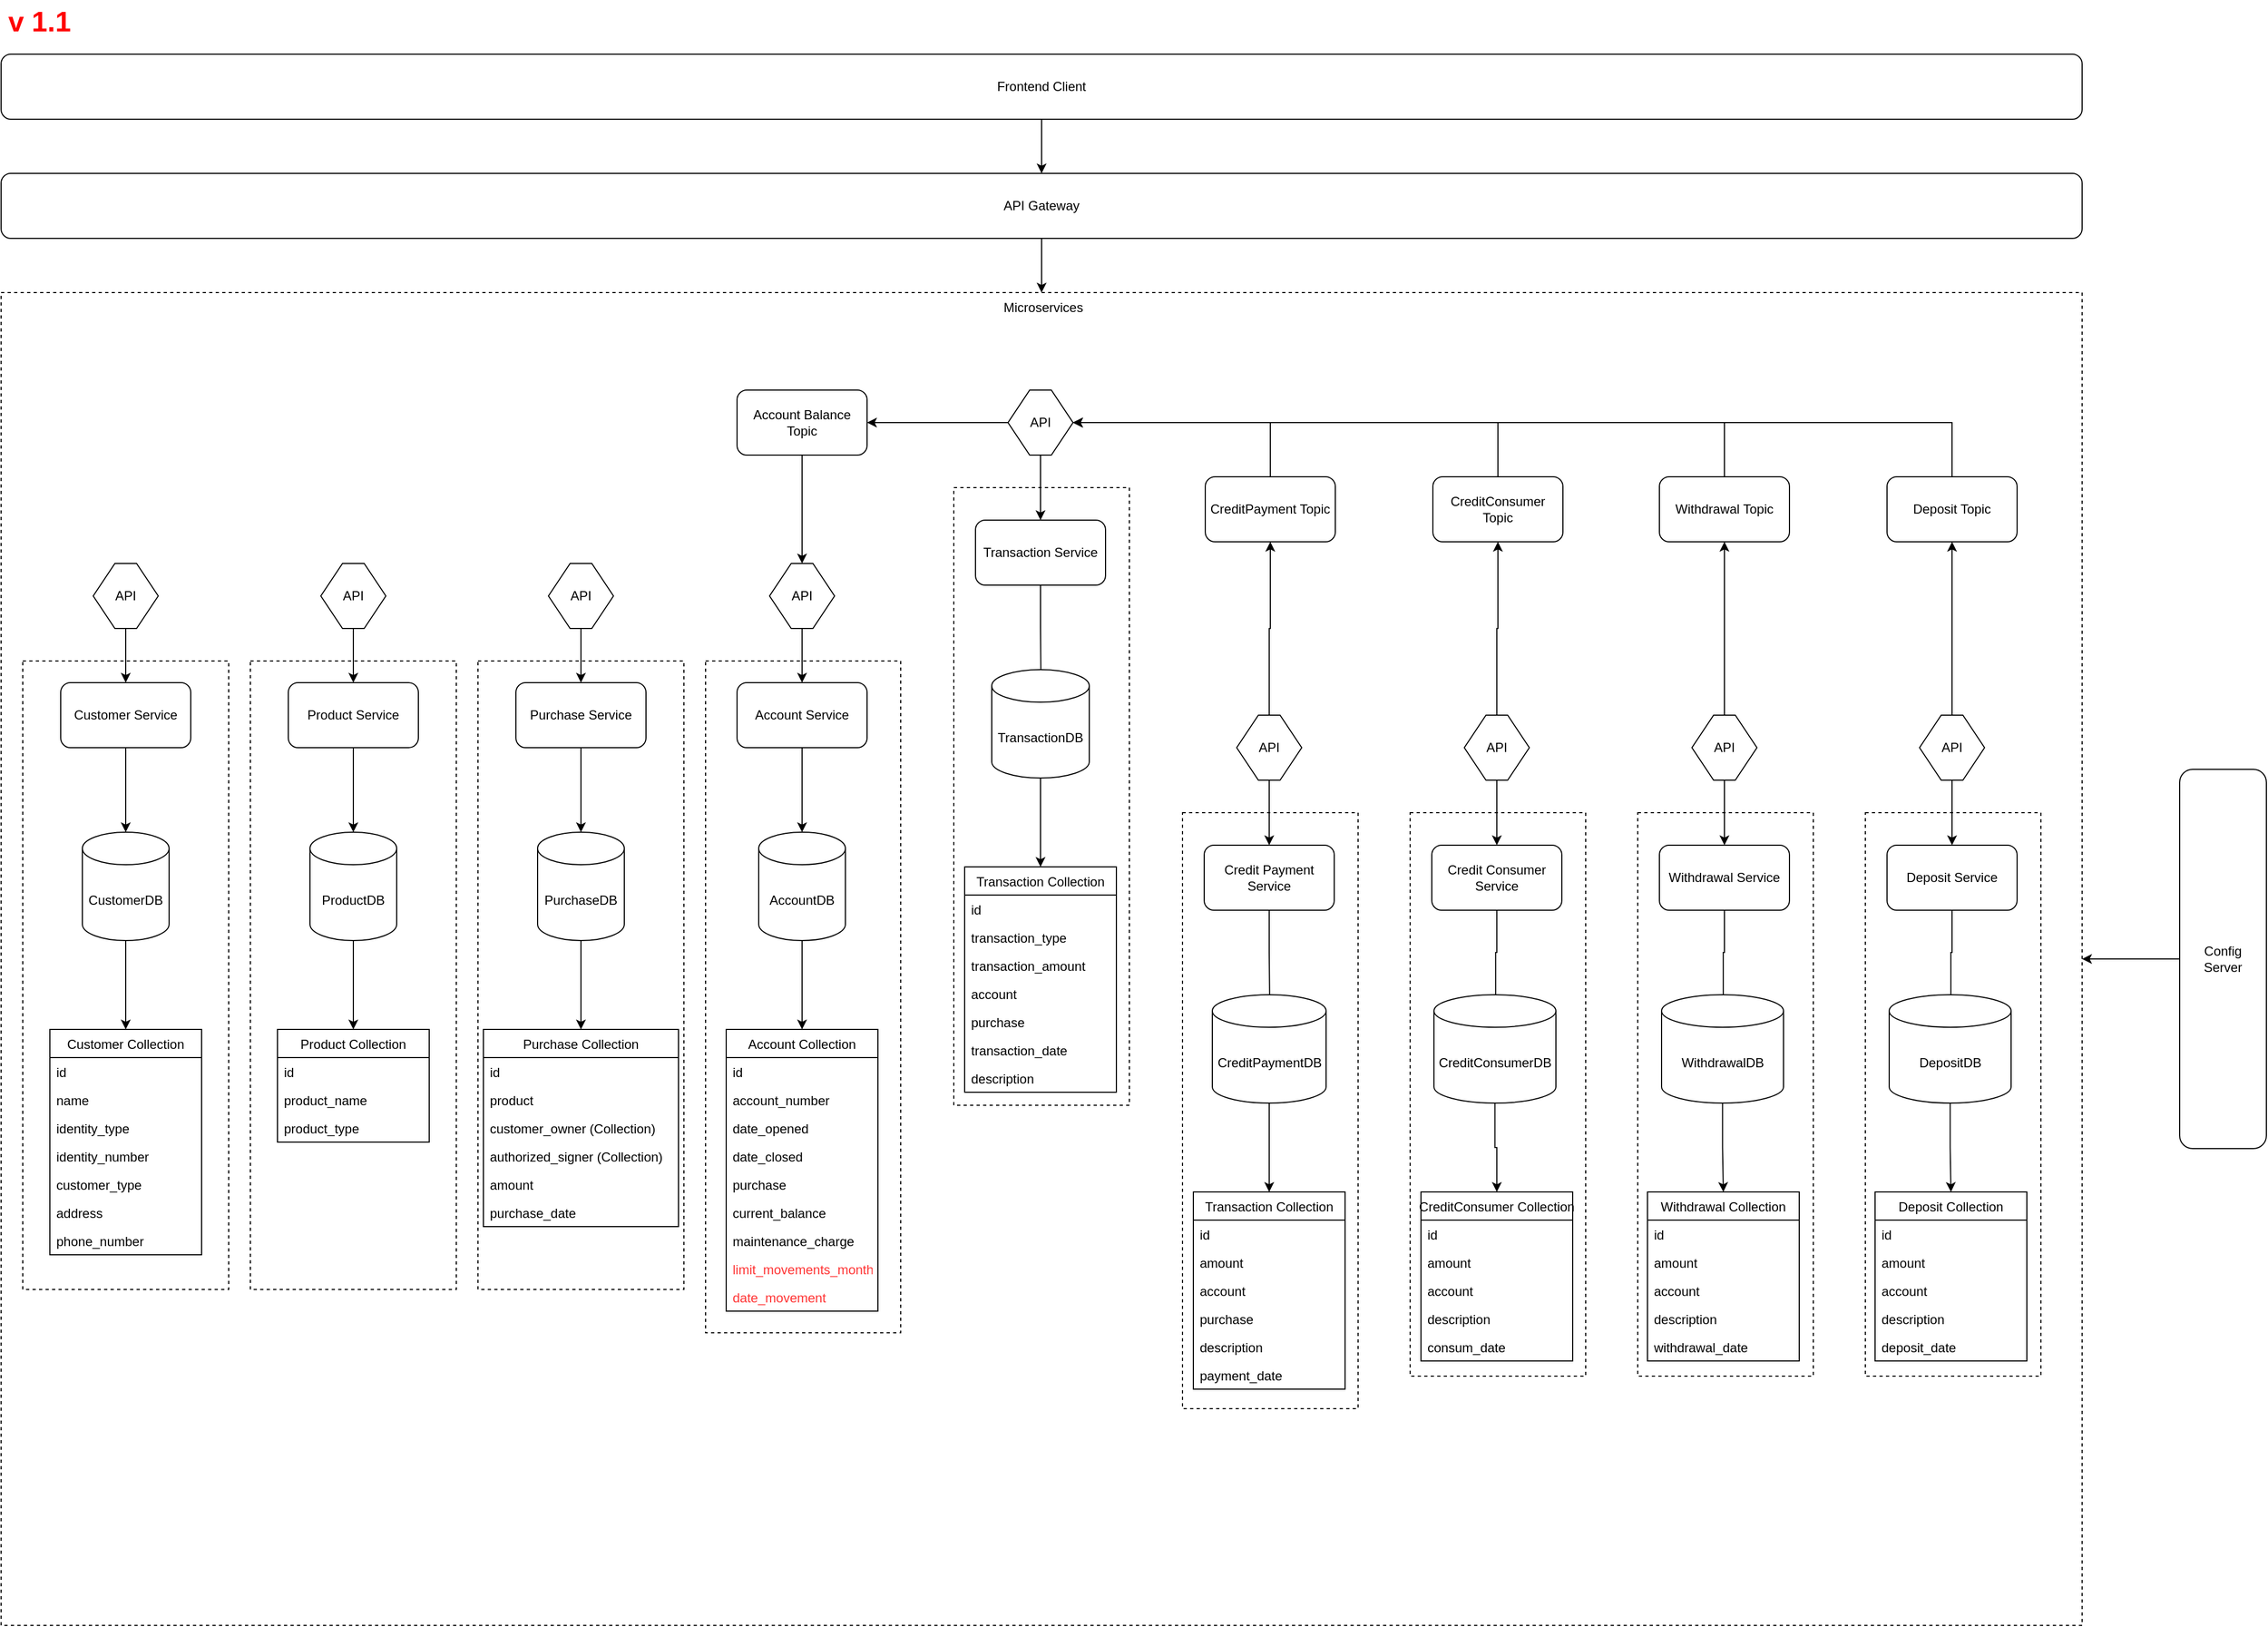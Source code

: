 <mxfile version="14.8.0" type="github">
  <diagram id="pKJvG7TAje2lqzDTkWY_" name="Page-1">
    <mxGraphModel dx="1021" dy="-602" grid="1" gridSize="10" guides="1" tooltips="1" connect="1" arrows="1" fold="1" page="1" pageScale="1" pageWidth="827" pageHeight="1169" math="0" shadow="0">
      <root>
        <mxCell id="0" />
        <mxCell id="1" parent="0" />
        <mxCell id="o0hXiV4ZOwD7FUY9plHn-1" value="&amp;nbsp;Microservices" style="rounded=0;whiteSpace=wrap;html=1;align=center;verticalAlign=top;dashed=1;" parent="1" vertex="1">
          <mxGeometry x="80" y="1580" width="1920" height="1230" as="geometry" />
        </mxCell>
        <mxCell id="o0hXiV4ZOwD7FUY9plHn-2" value="" style="rounded=0;whiteSpace=wrap;html=1;dashed=1;fontColor=#000000;align=center;verticalAlign=middle;" parent="1" vertex="1">
          <mxGeometry x="959" y="1760" width="162" height="570" as="geometry" />
        </mxCell>
        <mxCell id="o0hXiV4ZOwD7FUY9plHn-3" value="" style="rounded=0;whiteSpace=wrap;html=1;dashed=1;fontColor=#000000;align=center;verticalAlign=middle;" parent="1" vertex="1">
          <mxGeometry x="730" y="1920" width="180" height="620" as="geometry" />
        </mxCell>
        <mxCell id="o0hXiV4ZOwD7FUY9plHn-4" value="" style="rounded=0;whiteSpace=wrap;html=1;dashed=1;fontColor=#000000;align=center;verticalAlign=middle;" parent="1" vertex="1">
          <mxGeometry x="520" y="1920" width="190" height="580" as="geometry" />
        </mxCell>
        <mxCell id="o0hXiV4ZOwD7FUY9plHn-5" value="" style="rounded=0;whiteSpace=wrap;html=1;dashed=1;fontColor=#000000;align=center;verticalAlign=middle;" parent="1" vertex="1">
          <mxGeometry x="310" y="1920" width="190" height="580" as="geometry" />
        </mxCell>
        <mxCell id="o0hXiV4ZOwD7FUY9plHn-6" value="" style="rounded=0;whiteSpace=wrap;html=1;dashed=1;fontColor=#000000;align=center;verticalAlign=middle;" parent="1" vertex="1">
          <mxGeometry x="100" y="1920" width="190" height="580" as="geometry" />
        </mxCell>
        <mxCell id="o0hXiV4ZOwD7FUY9plHn-7" value="" style="edgeStyle=orthogonalEdgeStyle;rounded=0;orthogonalLoop=1;jettySize=auto;html=1;" parent="1" source="o0hXiV4ZOwD7FUY9plHn-8" target="o0hXiV4ZOwD7FUY9plHn-10" edge="1">
          <mxGeometry relative="1" as="geometry" />
        </mxCell>
        <mxCell id="o0hXiV4ZOwD7FUY9plHn-8" value="Frontend Client" style="rounded=1;whiteSpace=wrap;html=1;" parent="1" vertex="1">
          <mxGeometry x="80" y="1360" width="1920" height="60" as="geometry" />
        </mxCell>
        <mxCell id="o0hXiV4ZOwD7FUY9plHn-9" style="edgeStyle=orthogonalEdgeStyle;rounded=0;orthogonalLoop=1;jettySize=auto;html=1;entryX=0.5;entryY=0;entryDx=0;entryDy=0;" parent="1" source="o0hXiV4ZOwD7FUY9plHn-10" target="o0hXiV4ZOwD7FUY9plHn-1" edge="1">
          <mxGeometry relative="1" as="geometry" />
        </mxCell>
        <mxCell id="o0hXiV4ZOwD7FUY9plHn-10" value="API Gateway" style="rounded=1;whiteSpace=wrap;html=1;" parent="1" vertex="1">
          <mxGeometry x="80" y="1470" width="1920" height="60" as="geometry" />
        </mxCell>
        <mxCell id="o0hXiV4ZOwD7FUY9plHn-11" style="edgeStyle=orthogonalEdgeStyle;rounded=0;orthogonalLoop=1;jettySize=auto;html=1;" parent="1" source="o0hXiV4ZOwD7FUY9plHn-12" target="o0hXiV4ZOwD7FUY9plHn-69" edge="1">
          <mxGeometry relative="1" as="geometry">
            <mxPoint x="195" y="2050" as="targetPoint" />
          </mxGeometry>
        </mxCell>
        <mxCell id="o0hXiV4ZOwD7FUY9plHn-12" value="Customer Service" style="rounded=1;whiteSpace=wrap;html=1;align=center;verticalAlign=middle;" parent="1" vertex="1">
          <mxGeometry x="135" y="1940" width="120" height="60" as="geometry" />
        </mxCell>
        <mxCell id="o0hXiV4ZOwD7FUY9plHn-13" style="edgeStyle=orthogonalEdgeStyle;rounded=0;orthogonalLoop=1;jettySize=auto;html=1;entryX=0.506;entryY=0.256;entryDx=0;entryDy=0;entryPerimeter=0;fontColor=#FF3333;" parent="1" source="o0hXiV4ZOwD7FUY9plHn-14" target="o0hXiV4ZOwD7FUY9plHn-77" edge="1">
          <mxGeometry relative="1" as="geometry" />
        </mxCell>
        <mxCell id="o0hXiV4ZOwD7FUY9plHn-14" value="Transaction Service" style="rounded=1;whiteSpace=wrap;html=1;align=center;verticalAlign=middle;" parent="1" vertex="1">
          <mxGeometry x="979" y="1790" width="120" height="60" as="geometry" />
        </mxCell>
        <mxCell id="o0hXiV4ZOwD7FUY9plHn-15" style="edgeStyle=orthogonalEdgeStyle;rounded=0;orthogonalLoop=1;jettySize=auto;html=1;exitX=0.5;exitY=1;exitDx=0;exitDy=0;fontColor=#FF3333;" parent="1" source="o0hXiV4ZOwD7FUY9plHn-16" target="o0hXiV4ZOwD7FUY9plHn-71" edge="1">
          <mxGeometry relative="1" as="geometry" />
        </mxCell>
        <mxCell id="o0hXiV4ZOwD7FUY9plHn-16" value="Product Service" style="rounded=1;whiteSpace=wrap;html=1;align=center;verticalAlign=middle;" parent="1" vertex="1">
          <mxGeometry x="345" y="1940" width="120" height="60" as="geometry" />
        </mxCell>
        <mxCell id="o0hXiV4ZOwD7FUY9plHn-17" style="edgeStyle=orthogonalEdgeStyle;rounded=0;orthogonalLoop=1;jettySize=auto;html=1;fontColor=#FF3333;" parent="1" source="o0hXiV4ZOwD7FUY9plHn-18" target="o0hXiV4ZOwD7FUY9plHn-75" edge="1">
          <mxGeometry relative="1" as="geometry" />
        </mxCell>
        <mxCell id="o0hXiV4ZOwD7FUY9plHn-18" value="Account Service" style="rounded=1;whiteSpace=wrap;html=1;align=center;verticalAlign=middle;" parent="1" vertex="1">
          <mxGeometry x="759" y="1940" width="120" height="60" as="geometry" />
        </mxCell>
        <mxCell id="o0hXiV4ZOwD7FUY9plHn-19" value="Customer Collection" style="swimlane;fontStyle=0;childLayout=stackLayout;horizontal=1;startSize=26;horizontalStack=0;resizeParent=1;resizeParentMax=0;resizeLast=0;collapsible=1;marginBottom=0;align=center;verticalAlign=middle;" parent="1" vertex="1">
          <mxGeometry x="125" y="2260" width="140" height="208" as="geometry">
            <mxRectangle x="70" y="528" width="140" height="26" as="alternateBounds" />
          </mxGeometry>
        </mxCell>
        <mxCell id="o0hXiV4ZOwD7FUY9plHn-20" value="id" style="text;strokeColor=none;fillColor=none;align=left;verticalAlign=top;spacingLeft=4;spacingRight=4;overflow=hidden;rotatable=0;points=[[0,0.5],[1,0.5]];portConstraint=eastwest;" parent="o0hXiV4ZOwD7FUY9plHn-19" vertex="1">
          <mxGeometry y="26" width="140" height="26" as="geometry" />
        </mxCell>
        <mxCell id="o0hXiV4ZOwD7FUY9plHn-21" value="name&#xa;" style="text;strokeColor=none;fillColor=none;align=left;verticalAlign=top;spacingLeft=4;spacingRight=4;overflow=hidden;rotatable=0;points=[[0,0.5],[1,0.5]];portConstraint=eastwest;" parent="o0hXiV4ZOwD7FUY9plHn-19" vertex="1">
          <mxGeometry y="52" width="140" height="26" as="geometry" />
        </mxCell>
        <mxCell id="o0hXiV4ZOwD7FUY9plHn-22" value="identity_type" style="text;strokeColor=none;fillColor=none;align=left;verticalAlign=top;spacingLeft=4;spacingRight=4;overflow=hidden;rotatable=0;points=[[0,0.5],[1,0.5]];portConstraint=eastwest;" parent="o0hXiV4ZOwD7FUY9plHn-19" vertex="1">
          <mxGeometry y="78" width="140" height="26" as="geometry" />
        </mxCell>
        <mxCell id="o0hXiV4ZOwD7FUY9plHn-23" value="identity_number" style="text;strokeColor=none;fillColor=none;align=left;verticalAlign=top;spacingLeft=4;spacingRight=4;overflow=hidden;rotatable=0;points=[[0,0.5],[1,0.5]];portConstraint=eastwest;" parent="o0hXiV4ZOwD7FUY9plHn-19" vertex="1">
          <mxGeometry y="104" width="140" height="26" as="geometry" />
        </mxCell>
        <mxCell id="o0hXiV4ZOwD7FUY9plHn-24" value="customer_type&#xa;" style="text;strokeColor=none;fillColor=none;align=left;verticalAlign=top;spacingLeft=4;spacingRight=4;overflow=hidden;rotatable=0;points=[[0,0.5],[1,0.5]];portConstraint=eastwest;" parent="o0hXiV4ZOwD7FUY9plHn-19" vertex="1">
          <mxGeometry y="130" width="140" height="26" as="geometry" />
        </mxCell>
        <mxCell id="o0hXiV4ZOwD7FUY9plHn-25" value="address&#xa;" style="text;strokeColor=none;fillColor=none;align=left;verticalAlign=top;spacingLeft=4;spacingRight=4;overflow=hidden;rotatable=0;points=[[0,0.5],[1,0.5]];portConstraint=eastwest;" parent="o0hXiV4ZOwD7FUY9plHn-19" vertex="1">
          <mxGeometry y="156" width="140" height="26" as="geometry" />
        </mxCell>
        <mxCell id="o0hXiV4ZOwD7FUY9plHn-26" value="phone_number" style="text;strokeColor=none;fillColor=none;align=left;verticalAlign=top;spacingLeft=4;spacingRight=4;overflow=hidden;rotatable=0;points=[[0,0.5],[1,0.5]];portConstraint=eastwest;" parent="o0hXiV4ZOwD7FUY9plHn-19" vertex="1">
          <mxGeometry y="182" width="140" height="26" as="geometry" />
        </mxCell>
        <mxCell id="o0hXiV4ZOwD7FUY9plHn-27" value="Product Collection" style="swimlane;fontStyle=0;childLayout=stackLayout;horizontal=1;startSize=26;horizontalStack=0;resizeParent=1;resizeParentMax=0;resizeLast=0;collapsible=1;marginBottom=0;align=center;verticalAlign=middle;" parent="1" vertex="1">
          <mxGeometry x="335" y="2260" width="140" height="104" as="geometry" />
        </mxCell>
        <mxCell id="o0hXiV4ZOwD7FUY9plHn-28" value="id" style="text;strokeColor=none;fillColor=none;align=left;verticalAlign=top;spacingLeft=4;spacingRight=4;overflow=hidden;rotatable=0;points=[[0,0.5],[1,0.5]];portConstraint=eastwest;" parent="o0hXiV4ZOwD7FUY9plHn-27" vertex="1">
          <mxGeometry y="26" width="140" height="26" as="geometry" />
        </mxCell>
        <mxCell id="o0hXiV4ZOwD7FUY9plHn-29" value="product_name" style="text;strokeColor=none;fillColor=none;align=left;verticalAlign=top;spacingLeft=4;spacingRight=4;overflow=hidden;rotatable=0;points=[[0,0.5],[1,0.5]];portConstraint=eastwest;" parent="o0hXiV4ZOwD7FUY9plHn-27" vertex="1">
          <mxGeometry y="52" width="140" height="26" as="geometry" />
        </mxCell>
        <mxCell id="o0hXiV4ZOwD7FUY9plHn-30" value="product_type" style="text;strokeColor=none;fillColor=none;align=left;verticalAlign=top;spacingLeft=4;spacingRight=4;overflow=hidden;rotatable=0;points=[[0,0.5],[1,0.5]];portConstraint=eastwest;" parent="o0hXiV4ZOwD7FUY9plHn-27" vertex="1">
          <mxGeometry y="78" width="140" height="26" as="geometry" />
        </mxCell>
        <mxCell id="o0hXiV4ZOwD7FUY9plHn-31" value="Transaction Collection" style="swimlane;fontStyle=0;childLayout=stackLayout;horizontal=1;startSize=26;horizontalStack=0;resizeParent=1;resizeParentMax=0;resizeLast=0;collapsible=1;marginBottom=0;align=center;verticalAlign=middle;" parent="1" vertex="1">
          <mxGeometry x="969" y="2110" width="140" height="208" as="geometry">
            <mxRectangle x="70" y="528" width="140" height="26" as="alternateBounds" />
          </mxGeometry>
        </mxCell>
        <mxCell id="o0hXiV4ZOwD7FUY9plHn-32" value="id" style="text;strokeColor=none;fillColor=none;align=left;verticalAlign=top;spacingLeft=4;spacingRight=4;overflow=hidden;rotatable=0;points=[[0,0.5],[1,0.5]];portConstraint=eastwest;" parent="o0hXiV4ZOwD7FUY9plHn-31" vertex="1">
          <mxGeometry y="26" width="140" height="26" as="geometry" />
        </mxCell>
        <mxCell id="o0hXiV4ZOwD7FUY9plHn-33" value="transaction_type" style="text;strokeColor=none;fillColor=none;align=left;verticalAlign=top;spacingLeft=4;spacingRight=4;overflow=hidden;rotatable=0;points=[[0,0.5],[1,0.5]];portConstraint=eastwest;" parent="o0hXiV4ZOwD7FUY9plHn-31" vertex="1">
          <mxGeometry y="52" width="140" height="26" as="geometry" />
        </mxCell>
        <mxCell id="o0hXiV4ZOwD7FUY9plHn-34" value="transaction_amount" style="text;strokeColor=none;fillColor=none;align=left;verticalAlign=top;spacingLeft=4;spacingRight=4;overflow=hidden;rotatable=0;points=[[0,0.5],[1,0.5]];portConstraint=eastwest;" parent="o0hXiV4ZOwD7FUY9plHn-31" vertex="1">
          <mxGeometry y="78" width="140" height="26" as="geometry" />
        </mxCell>
        <mxCell id="o0hXiV4ZOwD7FUY9plHn-35" value="account&#xa;" style="text;strokeColor=none;fillColor=none;align=left;verticalAlign=top;spacingLeft=4;spacingRight=4;overflow=hidden;rotatable=0;points=[[0,0.5],[1,0.5]];portConstraint=eastwest;" parent="o0hXiV4ZOwD7FUY9plHn-31" vertex="1">
          <mxGeometry y="104" width="140" height="26" as="geometry" />
        </mxCell>
        <mxCell id="o0hXiV4ZOwD7FUY9plHn-36" value="purchase" style="text;strokeColor=none;fillColor=none;align=left;verticalAlign=top;spacingLeft=4;spacingRight=4;overflow=hidden;rotatable=0;points=[[0,0.5],[1,0.5]];portConstraint=eastwest;" parent="o0hXiV4ZOwD7FUY9plHn-31" vertex="1">
          <mxGeometry y="130" width="140" height="26" as="geometry" />
        </mxCell>
        <mxCell id="o0hXiV4ZOwD7FUY9plHn-37" value="transaction_date" style="text;strokeColor=none;fillColor=none;align=left;verticalAlign=top;spacingLeft=4;spacingRight=4;overflow=hidden;rotatable=0;points=[[0,0.5],[1,0.5]];portConstraint=eastwest;" parent="o0hXiV4ZOwD7FUY9plHn-31" vertex="1">
          <mxGeometry y="156" width="140" height="26" as="geometry" />
        </mxCell>
        <mxCell id="o0hXiV4ZOwD7FUY9plHn-38" value="description" style="text;strokeColor=none;fillColor=none;align=left;verticalAlign=top;spacingLeft=4;spacingRight=4;overflow=hidden;rotatable=0;points=[[0,0.5],[1,0.5]];portConstraint=eastwest;" parent="o0hXiV4ZOwD7FUY9plHn-31" vertex="1">
          <mxGeometry y="182" width="140" height="26" as="geometry" />
        </mxCell>
        <mxCell id="o0hXiV4ZOwD7FUY9plHn-39" value="Account Collection" style="swimlane;fontStyle=0;childLayout=stackLayout;horizontal=1;startSize=26;horizontalStack=0;resizeParent=1;resizeParentMax=0;resizeLast=0;collapsible=1;marginBottom=0;align=center;verticalAlign=middle;" parent="1" vertex="1">
          <mxGeometry x="749" y="2260" width="140" height="260" as="geometry">
            <mxRectangle x="70" y="528" width="140" height="26" as="alternateBounds" />
          </mxGeometry>
        </mxCell>
        <mxCell id="o0hXiV4ZOwD7FUY9plHn-40" value="id" style="text;strokeColor=none;fillColor=none;align=left;verticalAlign=top;spacingLeft=4;spacingRight=4;overflow=hidden;rotatable=0;points=[[0,0.5],[1,0.5]];portConstraint=eastwest;" parent="o0hXiV4ZOwD7FUY9plHn-39" vertex="1">
          <mxGeometry y="26" width="140" height="26" as="geometry" />
        </mxCell>
        <mxCell id="o0hXiV4ZOwD7FUY9plHn-41" value="account_number" style="text;strokeColor=none;fillColor=none;align=left;verticalAlign=top;spacingLeft=4;spacingRight=4;overflow=hidden;rotatable=0;points=[[0,0.5],[1,0.5]];portConstraint=eastwest;" parent="o0hXiV4ZOwD7FUY9plHn-39" vertex="1">
          <mxGeometry y="52" width="140" height="26" as="geometry" />
        </mxCell>
        <mxCell id="o0hXiV4ZOwD7FUY9plHn-42" value="date_opened" style="text;strokeColor=none;fillColor=none;align=left;verticalAlign=top;spacingLeft=4;spacingRight=4;overflow=hidden;rotatable=0;points=[[0,0.5],[1,0.5]];portConstraint=eastwest;" parent="o0hXiV4ZOwD7FUY9plHn-39" vertex="1">
          <mxGeometry y="78" width="140" height="26" as="geometry" />
        </mxCell>
        <mxCell id="o0hXiV4ZOwD7FUY9plHn-43" value="date_closed" style="text;strokeColor=none;fillColor=none;align=left;verticalAlign=top;spacingLeft=4;spacingRight=4;overflow=hidden;rotatable=0;points=[[0,0.5],[1,0.5]];portConstraint=eastwest;" parent="o0hXiV4ZOwD7FUY9plHn-39" vertex="1">
          <mxGeometry y="104" width="140" height="26" as="geometry" />
        </mxCell>
        <mxCell id="o0hXiV4ZOwD7FUY9plHn-44" value="purchase" style="text;strokeColor=none;fillColor=none;align=left;verticalAlign=top;spacingLeft=4;spacingRight=4;overflow=hidden;rotatable=0;points=[[0,0.5],[1,0.5]];portConstraint=eastwest;" parent="o0hXiV4ZOwD7FUY9plHn-39" vertex="1">
          <mxGeometry y="130" width="140" height="26" as="geometry" />
        </mxCell>
        <mxCell id="o0hXiV4ZOwD7FUY9plHn-45" value="current_balance" style="text;strokeColor=none;fillColor=none;align=left;verticalAlign=top;spacingLeft=4;spacingRight=4;overflow=hidden;rotatable=0;points=[[0,0.5],[1,0.5]];portConstraint=eastwest;" parent="o0hXiV4ZOwD7FUY9plHn-39" vertex="1">
          <mxGeometry y="156" width="140" height="26" as="geometry" />
        </mxCell>
        <mxCell id="o0hXiV4ZOwD7FUY9plHn-46" value="maintenance_charge" style="text;strokeColor=none;fillColor=none;align=left;verticalAlign=top;spacingLeft=4;spacingRight=4;overflow=hidden;rotatable=0;points=[[0,0.5],[1,0.5]];portConstraint=eastwest;" parent="o0hXiV4ZOwD7FUY9plHn-39" vertex="1">
          <mxGeometry y="182" width="140" height="26" as="geometry" />
        </mxCell>
        <mxCell id="o0hXiV4ZOwD7FUY9plHn-47" value="limit_movements_month" style="text;strokeColor=none;fillColor=none;align=left;verticalAlign=top;spacingLeft=4;spacingRight=4;overflow=hidden;rotatable=0;points=[[0,0.5],[1,0.5]];portConstraint=eastwest;fontColor=#FF3333;" parent="o0hXiV4ZOwD7FUY9plHn-39" vertex="1">
          <mxGeometry y="208" width="140" height="26" as="geometry" />
        </mxCell>
        <mxCell id="o0hXiV4ZOwD7FUY9plHn-48" value="date_movement" style="text;strokeColor=none;fillColor=none;align=left;verticalAlign=top;spacingLeft=4;spacingRight=4;overflow=hidden;rotatable=0;points=[[0,0.5],[1,0.5]];portConstraint=eastwest;fontColor=#FF3333;" parent="o0hXiV4ZOwD7FUY9plHn-39" vertex="1">
          <mxGeometry y="234" width="140" height="26" as="geometry" />
        </mxCell>
        <mxCell id="o0hXiV4ZOwD7FUY9plHn-49" style="edgeStyle=orthogonalEdgeStyle;rounded=0;orthogonalLoop=1;jettySize=auto;html=1;fontColor=#FF3333;" parent="1" source="o0hXiV4ZOwD7FUY9plHn-50" target="o0hXiV4ZOwD7FUY9plHn-73" edge="1">
          <mxGeometry relative="1" as="geometry" />
        </mxCell>
        <mxCell id="o0hXiV4ZOwD7FUY9plHn-50" value="Purchase Service" style="rounded=1;whiteSpace=wrap;html=1;align=center;verticalAlign=middle;" parent="1" vertex="1">
          <mxGeometry x="555" y="1940" width="120" height="60" as="geometry" />
        </mxCell>
        <mxCell id="o0hXiV4ZOwD7FUY9plHn-51" value="Purchase Collection" style="swimlane;fontStyle=0;childLayout=stackLayout;horizontal=1;startSize=26;horizontalStack=0;resizeParent=1;resizeParentMax=0;resizeLast=0;collapsible=1;marginBottom=0;align=center;verticalAlign=middle;" parent="1" vertex="1">
          <mxGeometry x="525" y="2260" width="180" height="182" as="geometry" />
        </mxCell>
        <mxCell id="o0hXiV4ZOwD7FUY9plHn-52" value="id" style="text;strokeColor=none;fillColor=none;align=left;verticalAlign=top;spacingLeft=4;spacingRight=4;overflow=hidden;rotatable=0;points=[[0,0.5],[1,0.5]];portConstraint=eastwest;" parent="o0hXiV4ZOwD7FUY9plHn-51" vertex="1">
          <mxGeometry y="26" width="180" height="26" as="geometry" />
        </mxCell>
        <mxCell id="o0hXiV4ZOwD7FUY9plHn-53" value="product" style="text;strokeColor=none;fillColor=none;align=left;verticalAlign=top;spacingLeft=4;spacingRight=4;overflow=hidden;rotatable=0;points=[[0,0.5],[1,0.5]];portConstraint=eastwest;" parent="o0hXiV4ZOwD7FUY9plHn-51" vertex="1">
          <mxGeometry y="52" width="180" height="26" as="geometry" />
        </mxCell>
        <mxCell id="o0hXiV4ZOwD7FUY9plHn-54" value="customer_owner (Collection)" style="text;strokeColor=none;fillColor=none;align=left;verticalAlign=top;spacingLeft=4;spacingRight=4;overflow=hidden;rotatable=0;points=[[0,0.5],[1,0.5]];portConstraint=eastwest;fontStyle=0" parent="o0hXiV4ZOwD7FUY9plHn-51" vertex="1">
          <mxGeometry y="78" width="180" height="26" as="geometry" />
        </mxCell>
        <mxCell id="o0hXiV4ZOwD7FUY9plHn-55" value="authorized_signer (Collection)" style="text;strokeColor=none;fillColor=none;align=left;verticalAlign=top;spacingLeft=4;spacingRight=4;overflow=hidden;rotatable=0;points=[[0,0.5],[1,0.5]];portConstraint=eastwest;" parent="o0hXiV4ZOwD7FUY9plHn-51" vertex="1">
          <mxGeometry y="104" width="180" height="26" as="geometry" />
        </mxCell>
        <mxCell id="o0hXiV4ZOwD7FUY9plHn-56" value="amount" style="text;strokeColor=none;fillColor=none;align=left;verticalAlign=top;spacingLeft=4;spacingRight=4;overflow=hidden;rotatable=0;points=[[0,0.5],[1,0.5]];portConstraint=eastwest;" parent="o0hXiV4ZOwD7FUY9plHn-51" vertex="1">
          <mxGeometry y="130" width="180" height="26" as="geometry" />
        </mxCell>
        <mxCell id="o0hXiV4ZOwD7FUY9plHn-57" value="purchase_date" style="text;strokeColor=none;fillColor=none;align=left;verticalAlign=top;spacingLeft=4;spacingRight=4;overflow=hidden;rotatable=0;points=[[0,0.5],[1,0.5]];portConstraint=eastwest;" parent="o0hXiV4ZOwD7FUY9plHn-51" vertex="1">
          <mxGeometry y="156" width="180" height="26" as="geometry" />
        </mxCell>
        <mxCell id="o0hXiV4ZOwD7FUY9plHn-58" style="edgeStyle=orthogonalEdgeStyle;rounded=0;orthogonalLoop=1;jettySize=auto;html=1;entryX=0.5;entryY=0;entryDx=0;entryDy=0;" parent="1" source="o0hXiV4ZOwD7FUY9plHn-59" target="o0hXiV4ZOwD7FUY9plHn-12" edge="1">
          <mxGeometry relative="1" as="geometry" />
        </mxCell>
        <mxCell id="o0hXiV4ZOwD7FUY9plHn-59" value="API" style="shape=hexagon;perimeter=hexagonPerimeter2;whiteSpace=wrap;html=1;fixedSize=1;align=center;verticalAlign=middle;" parent="1" vertex="1">
          <mxGeometry x="165" y="1830" width="60" height="60" as="geometry" />
        </mxCell>
        <mxCell id="o0hXiV4ZOwD7FUY9plHn-60" style="edgeStyle=orthogonalEdgeStyle;rounded=0;orthogonalLoop=1;jettySize=auto;html=1;" parent="1" source="o0hXiV4ZOwD7FUY9plHn-61" target="o0hXiV4ZOwD7FUY9plHn-16" edge="1">
          <mxGeometry relative="1" as="geometry" />
        </mxCell>
        <mxCell id="o0hXiV4ZOwD7FUY9plHn-61" value="API" style="shape=hexagon;perimeter=hexagonPerimeter2;whiteSpace=wrap;html=1;fixedSize=1;align=center;verticalAlign=middle;" parent="1" vertex="1">
          <mxGeometry x="375" y="1830" width="60" height="60" as="geometry" />
        </mxCell>
        <mxCell id="o0hXiV4ZOwD7FUY9plHn-62" style="edgeStyle=orthogonalEdgeStyle;rounded=0;orthogonalLoop=1;jettySize=auto;html=1;" parent="1" source="o0hXiV4ZOwD7FUY9plHn-63" target="o0hXiV4ZOwD7FUY9plHn-50" edge="1">
          <mxGeometry relative="1" as="geometry" />
        </mxCell>
        <mxCell id="o0hXiV4ZOwD7FUY9plHn-63" value="API" style="shape=hexagon;perimeter=hexagonPerimeter2;whiteSpace=wrap;html=1;fixedSize=1;align=center;verticalAlign=middle;" parent="1" vertex="1">
          <mxGeometry x="585" y="1830" width="60" height="60" as="geometry" />
        </mxCell>
        <mxCell id="o0hXiV4ZOwD7FUY9plHn-64" style="edgeStyle=orthogonalEdgeStyle;rounded=0;orthogonalLoop=1;jettySize=auto;html=1;" parent="1" source="o0hXiV4ZOwD7FUY9plHn-65" target="o0hXiV4ZOwD7FUY9plHn-14" edge="1">
          <mxGeometry relative="1" as="geometry" />
        </mxCell>
        <mxCell id="o0hXiV4ZOwD7FUY9plHn-162" style="edgeStyle=orthogonalEdgeStyle;rounded=0;orthogonalLoop=1;jettySize=auto;html=1;fontColor=#000000;" parent="1" source="o0hXiV4ZOwD7FUY9plHn-65" target="o0hXiV4ZOwD7FUY9plHn-161" edge="1">
          <mxGeometry relative="1" as="geometry" />
        </mxCell>
        <mxCell id="o0hXiV4ZOwD7FUY9plHn-65" value="API" style="shape=hexagon;perimeter=hexagonPerimeter2;whiteSpace=wrap;html=1;fixedSize=1;align=center;verticalAlign=middle;" parent="1" vertex="1">
          <mxGeometry x="1009" y="1670" width="60" height="60" as="geometry" />
        </mxCell>
        <mxCell id="o0hXiV4ZOwD7FUY9plHn-66" style="edgeStyle=orthogonalEdgeStyle;rounded=0;orthogonalLoop=1;jettySize=auto;html=1;" parent="1" source="o0hXiV4ZOwD7FUY9plHn-67" target="o0hXiV4ZOwD7FUY9plHn-18" edge="1">
          <mxGeometry relative="1" as="geometry" />
        </mxCell>
        <mxCell id="o0hXiV4ZOwD7FUY9plHn-67" value="API" style="shape=hexagon;perimeter=hexagonPerimeter2;whiteSpace=wrap;html=1;fixedSize=1;align=center;verticalAlign=middle;" parent="1" vertex="1">
          <mxGeometry x="789" y="1830" width="60" height="60" as="geometry" />
        </mxCell>
        <mxCell id="o0hXiV4ZOwD7FUY9plHn-68" style="edgeStyle=orthogonalEdgeStyle;rounded=0;orthogonalLoop=1;jettySize=auto;html=1;" parent="1" source="o0hXiV4ZOwD7FUY9plHn-69" target="o0hXiV4ZOwD7FUY9plHn-19" edge="1">
          <mxGeometry relative="1" as="geometry" />
        </mxCell>
        <mxCell id="o0hXiV4ZOwD7FUY9plHn-69" value="CustomerDB" style="shape=cylinder3;whiteSpace=wrap;html=1;boundedLbl=1;backgroundOutline=1;size=15;align=center;verticalAlign=middle;" parent="1" vertex="1">
          <mxGeometry x="155" y="2078" width="80" height="100" as="geometry" />
        </mxCell>
        <mxCell id="o0hXiV4ZOwD7FUY9plHn-70" style="edgeStyle=orthogonalEdgeStyle;rounded=0;orthogonalLoop=1;jettySize=auto;html=1;entryX=0.5;entryY=0;entryDx=0;entryDy=0;fontColor=#FF3333;" parent="1" source="o0hXiV4ZOwD7FUY9plHn-71" target="o0hXiV4ZOwD7FUY9plHn-27" edge="1">
          <mxGeometry relative="1" as="geometry" />
        </mxCell>
        <mxCell id="o0hXiV4ZOwD7FUY9plHn-71" value="ProductDB" style="shape=cylinder3;whiteSpace=wrap;html=1;boundedLbl=1;backgroundOutline=1;size=15;align=center;verticalAlign=middle;" parent="1" vertex="1">
          <mxGeometry x="365" y="2078" width="80" height="100" as="geometry" />
        </mxCell>
        <mxCell id="o0hXiV4ZOwD7FUY9plHn-72" style="edgeStyle=orthogonalEdgeStyle;rounded=0;orthogonalLoop=1;jettySize=auto;html=1;entryX=0.5;entryY=0;entryDx=0;entryDy=0;fontColor=#FF3333;" parent="1" source="o0hXiV4ZOwD7FUY9plHn-73" target="o0hXiV4ZOwD7FUY9plHn-51" edge="1">
          <mxGeometry relative="1" as="geometry" />
        </mxCell>
        <mxCell id="o0hXiV4ZOwD7FUY9plHn-73" value="PurchaseDB" style="shape=cylinder3;whiteSpace=wrap;html=1;boundedLbl=1;backgroundOutline=1;size=15;align=center;verticalAlign=middle;" parent="1" vertex="1">
          <mxGeometry x="575" y="2078" width="80" height="100" as="geometry" />
        </mxCell>
        <mxCell id="o0hXiV4ZOwD7FUY9plHn-74" style="edgeStyle=orthogonalEdgeStyle;rounded=0;orthogonalLoop=1;jettySize=auto;html=1;fontColor=#FF3333;" parent="1" source="o0hXiV4ZOwD7FUY9plHn-75" edge="1">
          <mxGeometry relative="1" as="geometry">
            <mxPoint x="819.0" y="2260" as="targetPoint" />
          </mxGeometry>
        </mxCell>
        <mxCell id="o0hXiV4ZOwD7FUY9plHn-75" value="AccountDB" style="shape=cylinder3;whiteSpace=wrap;html=1;boundedLbl=1;backgroundOutline=1;size=15;align=center;verticalAlign=middle;" parent="1" vertex="1">
          <mxGeometry x="779" y="2078" width="80" height="100" as="geometry" />
        </mxCell>
        <mxCell id="o0hXiV4ZOwD7FUY9plHn-76" style="edgeStyle=orthogonalEdgeStyle;rounded=0;orthogonalLoop=1;jettySize=auto;html=1;fontColor=#FF3333;" parent="1" source="o0hXiV4ZOwD7FUY9plHn-77" target="o0hXiV4ZOwD7FUY9plHn-31" edge="1">
          <mxGeometry relative="1" as="geometry" />
        </mxCell>
        <mxCell id="o0hXiV4ZOwD7FUY9plHn-77" value="TransactionDB" style="shape=cylinder3;whiteSpace=wrap;html=1;boundedLbl=1;backgroundOutline=1;size=15;align=center;verticalAlign=middle;" parent="1" vertex="1">
          <mxGeometry x="994" y="1928" width="90" height="100" as="geometry" />
        </mxCell>
        <mxCell id="o0hXiV4ZOwD7FUY9plHn-78" style="edgeStyle=orthogonalEdgeStyle;rounded=0;orthogonalLoop=1;jettySize=auto;html=1;entryX=1;entryY=0.5;entryDx=0;entryDy=0;fontColor=#FF3333;" parent="1" source="o0hXiV4ZOwD7FUY9plHn-79" target="o0hXiV4ZOwD7FUY9plHn-1" edge="1">
          <mxGeometry relative="1" as="geometry" />
        </mxCell>
        <mxCell id="o0hXiV4ZOwD7FUY9plHn-79" value="Config&lt;br&gt;Server" style="rounded=1;whiteSpace=wrap;html=1;align=center;verticalAlign=middle;" parent="1" vertex="1">
          <mxGeometry x="2090" y="2020" width="80" height="350" as="geometry" />
        </mxCell>
        <mxCell id="o0hXiV4ZOwD7FUY9plHn-80" value="" style="rounded=0;whiteSpace=wrap;html=1;dashed=1;fontColor=#000000;align=center;verticalAlign=middle;" parent="1" vertex="1">
          <mxGeometry x="1170" y="2060" width="162" height="550" as="geometry" />
        </mxCell>
        <mxCell id="o0hXiV4ZOwD7FUY9plHn-81" style="edgeStyle=orthogonalEdgeStyle;rounded=0;orthogonalLoop=1;jettySize=auto;html=1;entryX=0.506;entryY=0.256;entryDx=0;entryDy=0;entryPerimeter=0;fontColor=#FF3333;" parent="1" source="o0hXiV4ZOwD7FUY9plHn-82" target="o0hXiV4ZOwD7FUY9plHn-94" edge="1">
          <mxGeometry relative="1" as="geometry" />
        </mxCell>
        <mxCell id="o0hXiV4ZOwD7FUY9plHn-82" value="Credit Payment Service" style="rounded=1;whiteSpace=wrap;html=1;align=center;verticalAlign=middle;" parent="1" vertex="1">
          <mxGeometry x="1190" y="2090" width="120" height="60" as="geometry" />
        </mxCell>
        <mxCell id="o0hXiV4ZOwD7FUY9plHn-83" value="Transaction Collection" style="swimlane;fontStyle=0;childLayout=stackLayout;horizontal=1;startSize=26;horizontalStack=0;resizeParent=1;resizeParentMax=0;resizeLast=0;collapsible=1;marginBottom=0;align=center;verticalAlign=middle;" parent="1" vertex="1">
          <mxGeometry x="1180" y="2410" width="140" height="182" as="geometry">
            <mxRectangle x="70" y="528" width="140" height="26" as="alternateBounds" />
          </mxGeometry>
        </mxCell>
        <mxCell id="o0hXiV4ZOwD7FUY9plHn-84" value="id" style="text;strokeColor=none;fillColor=none;align=left;verticalAlign=top;spacingLeft=4;spacingRight=4;overflow=hidden;rotatable=0;points=[[0,0.5],[1,0.5]];portConstraint=eastwest;" parent="o0hXiV4ZOwD7FUY9plHn-83" vertex="1">
          <mxGeometry y="26" width="140" height="26" as="geometry" />
        </mxCell>
        <mxCell id="o0hXiV4ZOwD7FUY9plHn-85" value="amount" style="text;strokeColor=none;fillColor=none;align=left;verticalAlign=top;spacingLeft=4;spacingRight=4;overflow=hidden;rotatable=0;points=[[0,0.5],[1,0.5]];portConstraint=eastwest;" parent="o0hXiV4ZOwD7FUY9plHn-83" vertex="1">
          <mxGeometry y="52" width="140" height="26" as="geometry" />
        </mxCell>
        <mxCell id="o0hXiV4ZOwD7FUY9plHn-87" value="account&#xa;" style="text;strokeColor=none;fillColor=none;align=left;verticalAlign=top;spacingLeft=4;spacingRight=4;overflow=hidden;rotatable=0;points=[[0,0.5],[1,0.5]];portConstraint=eastwest;" parent="o0hXiV4ZOwD7FUY9plHn-83" vertex="1">
          <mxGeometry y="78" width="140" height="26" as="geometry" />
        </mxCell>
        <mxCell id="o0hXiV4ZOwD7FUY9plHn-88" value="purchase" style="text;strokeColor=none;fillColor=none;align=left;verticalAlign=top;spacingLeft=4;spacingRight=4;overflow=hidden;rotatable=0;points=[[0,0.5],[1,0.5]];portConstraint=eastwest;" parent="o0hXiV4ZOwD7FUY9plHn-83" vertex="1">
          <mxGeometry y="104" width="140" height="26" as="geometry" />
        </mxCell>
        <mxCell id="o0hXiV4ZOwD7FUY9plHn-90" value="description" style="text;strokeColor=none;fillColor=none;align=left;verticalAlign=top;spacingLeft=4;spacingRight=4;overflow=hidden;rotatable=0;points=[[0,0.5],[1,0.5]];portConstraint=eastwest;" parent="o0hXiV4ZOwD7FUY9plHn-83" vertex="1">
          <mxGeometry y="130" width="140" height="26" as="geometry" />
        </mxCell>
        <mxCell id="o0hXiV4ZOwD7FUY9plHn-89" value="payment_date" style="text;strokeColor=none;fillColor=none;align=left;verticalAlign=top;spacingLeft=4;spacingRight=4;overflow=hidden;rotatable=0;points=[[0,0.5],[1,0.5]];portConstraint=eastwest;" parent="o0hXiV4ZOwD7FUY9plHn-83" vertex="1">
          <mxGeometry y="156" width="140" height="26" as="geometry" />
        </mxCell>
        <mxCell id="o0hXiV4ZOwD7FUY9plHn-91" style="edgeStyle=orthogonalEdgeStyle;rounded=0;orthogonalLoop=1;jettySize=auto;html=1;" parent="1" source="o0hXiV4ZOwD7FUY9plHn-92" target="o0hXiV4ZOwD7FUY9plHn-82" edge="1">
          <mxGeometry relative="1" as="geometry" />
        </mxCell>
        <mxCell id="o0hXiV4ZOwD7FUY9plHn-143" style="edgeStyle=orthogonalEdgeStyle;rounded=0;orthogonalLoop=1;jettySize=auto;html=1;fontColor=#000000;" parent="1" source="o0hXiV4ZOwD7FUY9plHn-92" target="o0hXiV4ZOwD7FUY9plHn-140" edge="1">
          <mxGeometry relative="1" as="geometry" />
        </mxCell>
        <mxCell id="o0hXiV4ZOwD7FUY9plHn-92" value="API" style="shape=hexagon;perimeter=hexagonPerimeter2;whiteSpace=wrap;html=1;fixedSize=1;align=center;verticalAlign=middle;" parent="1" vertex="1">
          <mxGeometry x="1220" y="1970" width="60" height="60" as="geometry" />
        </mxCell>
        <mxCell id="o0hXiV4ZOwD7FUY9plHn-93" style="edgeStyle=orthogonalEdgeStyle;rounded=0;orthogonalLoop=1;jettySize=auto;html=1;fontColor=#FF3333;" parent="1" source="o0hXiV4ZOwD7FUY9plHn-94" target="o0hXiV4ZOwD7FUY9plHn-83" edge="1">
          <mxGeometry relative="1" as="geometry" />
        </mxCell>
        <mxCell id="o0hXiV4ZOwD7FUY9plHn-94" value="CreditPaymentDB" style="shape=cylinder3;whiteSpace=wrap;html=1;boundedLbl=1;backgroundOutline=1;size=15;align=center;verticalAlign=middle;" parent="1" vertex="1">
          <mxGeometry x="1197.5" y="2228" width="105" height="100" as="geometry" />
        </mxCell>
        <mxCell id="o0hXiV4ZOwD7FUY9plHn-95" value="" style="rounded=0;whiteSpace=wrap;html=1;dashed=1;fontColor=#000000;align=center;verticalAlign=middle;" parent="1" vertex="1">
          <mxGeometry x="1380" y="2060" width="162" height="520" as="geometry" />
        </mxCell>
        <mxCell id="o0hXiV4ZOwD7FUY9plHn-96" style="edgeStyle=orthogonalEdgeStyle;rounded=0;orthogonalLoop=1;jettySize=auto;html=1;entryX=0.506;entryY=0.256;entryDx=0;entryDy=0;entryPerimeter=0;fontColor=#FF3333;" parent="1" source="o0hXiV4ZOwD7FUY9plHn-97" target="o0hXiV4ZOwD7FUY9plHn-109" edge="1">
          <mxGeometry relative="1" as="geometry" />
        </mxCell>
        <mxCell id="o0hXiV4ZOwD7FUY9plHn-97" value="Credit Consumer Service" style="rounded=1;whiteSpace=wrap;html=1;align=center;verticalAlign=middle;" parent="1" vertex="1">
          <mxGeometry x="1400" y="2090" width="120" height="60" as="geometry" />
        </mxCell>
        <mxCell id="o0hXiV4ZOwD7FUY9plHn-98" value="CreditConsumer Collection" style="swimlane;fontStyle=0;childLayout=stackLayout;horizontal=1;startSize=26;horizontalStack=0;resizeParent=1;resizeParentMax=0;resizeLast=0;collapsible=1;marginBottom=0;align=center;verticalAlign=middle;" parent="1" vertex="1">
          <mxGeometry x="1390" y="2410" width="140" height="156" as="geometry">
            <mxRectangle x="70" y="528" width="140" height="26" as="alternateBounds" />
          </mxGeometry>
        </mxCell>
        <mxCell id="o0hXiV4ZOwD7FUY9plHn-99" value="id" style="text;strokeColor=none;fillColor=none;align=left;verticalAlign=top;spacingLeft=4;spacingRight=4;overflow=hidden;rotatable=0;points=[[0,0.5],[1,0.5]];portConstraint=eastwest;" parent="o0hXiV4ZOwD7FUY9plHn-98" vertex="1">
          <mxGeometry y="26" width="140" height="26" as="geometry" />
        </mxCell>
        <mxCell id="o0hXiV4ZOwD7FUY9plHn-100" value="amount" style="text;strokeColor=none;fillColor=none;align=left;verticalAlign=top;spacingLeft=4;spacingRight=4;overflow=hidden;rotatable=0;points=[[0,0.5],[1,0.5]];portConstraint=eastwest;" parent="o0hXiV4ZOwD7FUY9plHn-98" vertex="1">
          <mxGeometry y="52" width="140" height="26" as="geometry" />
        </mxCell>
        <mxCell id="o0hXiV4ZOwD7FUY9plHn-102" value="account&#xa;" style="text;strokeColor=none;fillColor=none;align=left;verticalAlign=top;spacingLeft=4;spacingRight=4;overflow=hidden;rotatable=0;points=[[0,0.5],[1,0.5]];portConstraint=eastwest;" parent="o0hXiV4ZOwD7FUY9plHn-98" vertex="1">
          <mxGeometry y="78" width="140" height="26" as="geometry" />
        </mxCell>
        <mxCell id="o0hXiV4ZOwD7FUY9plHn-103" value="description" style="text;strokeColor=none;fillColor=none;align=left;verticalAlign=top;spacingLeft=4;spacingRight=4;overflow=hidden;rotatable=0;points=[[0,0.5],[1,0.5]];portConstraint=eastwest;" parent="o0hXiV4ZOwD7FUY9plHn-98" vertex="1">
          <mxGeometry y="104" width="140" height="26" as="geometry" />
        </mxCell>
        <mxCell id="o0hXiV4ZOwD7FUY9plHn-104" value="consum_date" style="text;strokeColor=none;fillColor=none;align=left;verticalAlign=top;spacingLeft=4;spacingRight=4;overflow=hidden;rotatable=0;points=[[0,0.5],[1,0.5]];portConstraint=eastwest;" parent="o0hXiV4ZOwD7FUY9plHn-98" vertex="1">
          <mxGeometry y="130" width="140" height="26" as="geometry" />
        </mxCell>
        <mxCell id="o0hXiV4ZOwD7FUY9plHn-106" style="edgeStyle=orthogonalEdgeStyle;rounded=0;orthogonalLoop=1;jettySize=auto;html=1;" parent="1" source="o0hXiV4ZOwD7FUY9plHn-107" target="o0hXiV4ZOwD7FUY9plHn-97" edge="1">
          <mxGeometry relative="1" as="geometry" />
        </mxCell>
        <mxCell id="o0hXiV4ZOwD7FUY9plHn-146" style="edgeStyle=orthogonalEdgeStyle;rounded=0;orthogonalLoop=1;jettySize=auto;html=1;fontColor=#000000;" parent="1" source="o0hXiV4ZOwD7FUY9plHn-107" target="o0hXiV4ZOwD7FUY9plHn-144" edge="1">
          <mxGeometry relative="1" as="geometry" />
        </mxCell>
        <mxCell id="o0hXiV4ZOwD7FUY9plHn-107" value="API" style="shape=hexagon;perimeter=hexagonPerimeter2;whiteSpace=wrap;html=1;fixedSize=1;align=center;verticalAlign=middle;" parent="1" vertex="1">
          <mxGeometry x="1430" y="1970" width="60" height="60" as="geometry" />
        </mxCell>
        <mxCell id="o0hXiV4ZOwD7FUY9plHn-108" style="edgeStyle=orthogonalEdgeStyle;rounded=0;orthogonalLoop=1;jettySize=auto;html=1;fontColor=#FF3333;" parent="1" source="o0hXiV4ZOwD7FUY9plHn-109" target="o0hXiV4ZOwD7FUY9plHn-98" edge="1">
          <mxGeometry relative="1" as="geometry" />
        </mxCell>
        <mxCell id="o0hXiV4ZOwD7FUY9plHn-109" value="CreditConsumerDB" style="shape=cylinder3;whiteSpace=wrap;html=1;boundedLbl=1;backgroundOutline=1;size=15;align=center;verticalAlign=middle;" parent="1" vertex="1">
          <mxGeometry x="1402" y="2228" width="112.5" height="100" as="geometry" />
        </mxCell>
        <mxCell id="o0hXiV4ZOwD7FUY9plHn-110" value="" style="rounded=0;whiteSpace=wrap;html=1;dashed=1;fontColor=#000000;align=center;verticalAlign=middle;" parent="1" vertex="1">
          <mxGeometry x="1590" y="2060" width="162" height="520" as="geometry" />
        </mxCell>
        <mxCell id="o0hXiV4ZOwD7FUY9plHn-111" style="edgeStyle=orthogonalEdgeStyle;rounded=0;orthogonalLoop=1;jettySize=auto;html=1;entryX=0.506;entryY=0.256;entryDx=0;entryDy=0;entryPerimeter=0;fontColor=#FF3333;" parent="1" source="o0hXiV4ZOwD7FUY9plHn-112" target="o0hXiV4ZOwD7FUY9plHn-124" edge="1">
          <mxGeometry relative="1" as="geometry" />
        </mxCell>
        <mxCell id="o0hXiV4ZOwD7FUY9plHn-112" value="Withdrawal Service" style="rounded=1;whiteSpace=wrap;html=1;align=center;verticalAlign=middle;" parent="1" vertex="1">
          <mxGeometry x="1610" y="2090" width="120" height="60" as="geometry" />
        </mxCell>
        <mxCell id="o0hXiV4ZOwD7FUY9plHn-113" value="Withdrawal Collection" style="swimlane;fontStyle=0;childLayout=stackLayout;horizontal=1;startSize=26;horizontalStack=0;resizeParent=1;resizeParentMax=0;resizeLast=0;collapsible=1;marginBottom=0;align=center;verticalAlign=middle;" parent="1" vertex="1">
          <mxGeometry x="1599" y="2410" width="140" height="156" as="geometry">
            <mxRectangle x="70" y="528" width="140" height="26" as="alternateBounds" />
          </mxGeometry>
        </mxCell>
        <mxCell id="o0hXiV4ZOwD7FUY9plHn-114" value="id" style="text;strokeColor=none;fillColor=none;align=left;verticalAlign=top;spacingLeft=4;spacingRight=4;overflow=hidden;rotatable=0;points=[[0,0.5],[1,0.5]];portConstraint=eastwest;" parent="o0hXiV4ZOwD7FUY9plHn-113" vertex="1">
          <mxGeometry y="26" width="140" height="26" as="geometry" />
        </mxCell>
        <mxCell id="o0hXiV4ZOwD7FUY9plHn-115" value="amount" style="text;strokeColor=none;fillColor=none;align=left;verticalAlign=top;spacingLeft=4;spacingRight=4;overflow=hidden;rotatable=0;points=[[0,0.5],[1,0.5]];portConstraint=eastwest;" parent="o0hXiV4ZOwD7FUY9plHn-113" vertex="1">
          <mxGeometry y="52" width="140" height="26" as="geometry" />
        </mxCell>
        <mxCell id="o0hXiV4ZOwD7FUY9plHn-117" value="account&#xa;" style="text;strokeColor=none;fillColor=none;align=left;verticalAlign=top;spacingLeft=4;spacingRight=4;overflow=hidden;rotatable=0;points=[[0,0.5],[1,0.5]];portConstraint=eastwest;" parent="o0hXiV4ZOwD7FUY9plHn-113" vertex="1">
          <mxGeometry y="78" width="140" height="26" as="geometry" />
        </mxCell>
        <mxCell id="o0hXiV4ZOwD7FUY9plHn-120" value="description" style="text;strokeColor=none;fillColor=none;align=left;verticalAlign=top;spacingLeft=4;spacingRight=4;overflow=hidden;rotatable=0;points=[[0,0.5],[1,0.5]];portConstraint=eastwest;" parent="o0hXiV4ZOwD7FUY9plHn-113" vertex="1">
          <mxGeometry y="104" width="140" height="26" as="geometry" />
        </mxCell>
        <mxCell id="o0hXiV4ZOwD7FUY9plHn-153" value="withdrawal_date" style="text;strokeColor=none;fillColor=none;align=left;verticalAlign=top;spacingLeft=4;spacingRight=4;overflow=hidden;rotatable=0;points=[[0,0.5],[1,0.5]];portConstraint=eastwest;" parent="o0hXiV4ZOwD7FUY9plHn-113" vertex="1">
          <mxGeometry y="130" width="140" height="26" as="geometry" />
        </mxCell>
        <mxCell id="o0hXiV4ZOwD7FUY9plHn-121" style="edgeStyle=orthogonalEdgeStyle;rounded=0;orthogonalLoop=1;jettySize=auto;html=1;" parent="1" source="o0hXiV4ZOwD7FUY9plHn-122" target="o0hXiV4ZOwD7FUY9plHn-112" edge="1">
          <mxGeometry relative="1" as="geometry" />
        </mxCell>
        <mxCell id="o0hXiV4ZOwD7FUY9plHn-148" style="edgeStyle=orthogonalEdgeStyle;rounded=0;orthogonalLoop=1;jettySize=auto;html=1;fontColor=#000000;" parent="1" source="o0hXiV4ZOwD7FUY9plHn-122" target="o0hXiV4ZOwD7FUY9plHn-147" edge="1">
          <mxGeometry relative="1" as="geometry" />
        </mxCell>
        <mxCell id="o0hXiV4ZOwD7FUY9plHn-122" value="API" style="shape=hexagon;perimeter=hexagonPerimeter2;whiteSpace=wrap;html=1;fixedSize=1;align=center;verticalAlign=middle;" parent="1" vertex="1">
          <mxGeometry x="1640" y="1970" width="60" height="60" as="geometry" />
        </mxCell>
        <mxCell id="o0hXiV4ZOwD7FUY9plHn-123" style="edgeStyle=orthogonalEdgeStyle;rounded=0;orthogonalLoop=1;jettySize=auto;html=1;fontColor=#FF3333;" parent="1" source="o0hXiV4ZOwD7FUY9plHn-124" target="o0hXiV4ZOwD7FUY9plHn-113" edge="1">
          <mxGeometry relative="1" as="geometry" />
        </mxCell>
        <mxCell id="o0hXiV4ZOwD7FUY9plHn-124" value="WithdrawalDB" style="shape=cylinder3;whiteSpace=wrap;html=1;boundedLbl=1;backgroundOutline=1;size=15;align=center;verticalAlign=middle;" parent="1" vertex="1">
          <mxGeometry x="1612" y="2228" width="112.5" height="100" as="geometry" />
        </mxCell>
        <mxCell id="o0hXiV4ZOwD7FUY9plHn-125" value="" style="rounded=0;whiteSpace=wrap;html=1;dashed=1;fontColor=#000000;align=center;verticalAlign=middle;" parent="1" vertex="1">
          <mxGeometry x="1800" y="2060" width="162" height="520" as="geometry" />
        </mxCell>
        <mxCell id="o0hXiV4ZOwD7FUY9plHn-126" style="edgeStyle=orthogonalEdgeStyle;rounded=0;orthogonalLoop=1;jettySize=auto;html=1;entryX=0.506;entryY=0.256;entryDx=0;entryDy=0;entryPerimeter=0;fontColor=#FF3333;" parent="1" source="o0hXiV4ZOwD7FUY9plHn-127" target="o0hXiV4ZOwD7FUY9plHn-139" edge="1">
          <mxGeometry relative="1" as="geometry" />
        </mxCell>
        <mxCell id="o0hXiV4ZOwD7FUY9plHn-127" value="Deposit Service" style="rounded=1;whiteSpace=wrap;html=1;align=center;verticalAlign=middle;" parent="1" vertex="1">
          <mxGeometry x="1820" y="2090" width="120" height="60" as="geometry" />
        </mxCell>
        <mxCell id="o0hXiV4ZOwD7FUY9plHn-136" style="edgeStyle=orthogonalEdgeStyle;rounded=0;orthogonalLoop=1;jettySize=auto;html=1;" parent="1" source="o0hXiV4ZOwD7FUY9plHn-137" target="o0hXiV4ZOwD7FUY9plHn-127" edge="1">
          <mxGeometry relative="1" as="geometry" />
        </mxCell>
        <mxCell id="o0hXiV4ZOwD7FUY9plHn-152" style="edgeStyle=orthogonalEdgeStyle;rounded=0;orthogonalLoop=1;jettySize=auto;html=1;fontColor=#000000;" parent="1" source="o0hXiV4ZOwD7FUY9plHn-137" target="o0hXiV4ZOwD7FUY9plHn-150" edge="1">
          <mxGeometry relative="1" as="geometry" />
        </mxCell>
        <mxCell id="o0hXiV4ZOwD7FUY9plHn-137" value="API" style="shape=hexagon;perimeter=hexagonPerimeter2;whiteSpace=wrap;html=1;fixedSize=1;align=center;verticalAlign=middle;" parent="1" vertex="1">
          <mxGeometry x="1850" y="1970" width="60" height="60" as="geometry" />
        </mxCell>
        <mxCell id="o0hXiV4ZOwD7FUY9plHn-160" style="edgeStyle=orthogonalEdgeStyle;rounded=0;orthogonalLoop=1;jettySize=auto;html=1;entryX=0.5;entryY=0;entryDx=0;entryDy=0;fontColor=#000000;" parent="1" source="o0hXiV4ZOwD7FUY9plHn-139" target="o0hXiV4ZOwD7FUY9plHn-154" edge="1">
          <mxGeometry relative="1" as="geometry" />
        </mxCell>
        <mxCell id="o0hXiV4ZOwD7FUY9plHn-139" value="DepositDB" style="shape=cylinder3;whiteSpace=wrap;html=1;boundedLbl=1;backgroundOutline=1;size=15;align=center;verticalAlign=middle;" parent="1" vertex="1">
          <mxGeometry x="1822" y="2228" width="112.5" height="100" as="geometry" />
        </mxCell>
        <mxCell id="o0hXiV4ZOwD7FUY9plHn-166" style="edgeStyle=orthogonalEdgeStyle;rounded=0;orthogonalLoop=1;jettySize=auto;html=1;entryX=1;entryY=0.5;entryDx=0;entryDy=0;fontColor=#000000;" parent="1" source="o0hXiV4ZOwD7FUY9plHn-140" target="o0hXiV4ZOwD7FUY9plHn-65" edge="1">
          <mxGeometry relative="1" as="geometry">
            <Array as="points">
              <mxPoint x="1251" y="1700" />
            </Array>
          </mxGeometry>
        </mxCell>
        <mxCell id="o0hXiV4ZOwD7FUY9plHn-140" value="CreditPayment Topic" style="rounded=1;whiteSpace=wrap;html=1;align=center;verticalAlign=middle;" parent="1" vertex="1">
          <mxGeometry x="1191" y="1750" width="120" height="60" as="geometry" />
        </mxCell>
        <mxCell id="o0hXiV4ZOwD7FUY9plHn-167" style="edgeStyle=orthogonalEdgeStyle;rounded=0;orthogonalLoop=1;jettySize=auto;html=1;entryX=1;entryY=0.5;entryDx=0;entryDy=0;fontColor=#000000;" parent="1" source="o0hXiV4ZOwD7FUY9plHn-144" target="o0hXiV4ZOwD7FUY9plHn-65" edge="1">
          <mxGeometry relative="1" as="geometry">
            <Array as="points">
              <mxPoint x="1461" y="1700" />
            </Array>
          </mxGeometry>
        </mxCell>
        <mxCell id="o0hXiV4ZOwD7FUY9plHn-144" value="CreditConsumer Topic" style="rounded=1;whiteSpace=wrap;html=1;align=center;verticalAlign=middle;" parent="1" vertex="1">
          <mxGeometry x="1401" y="1750" width="120" height="60" as="geometry" />
        </mxCell>
        <mxCell id="o0hXiV4ZOwD7FUY9plHn-168" style="edgeStyle=orthogonalEdgeStyle;rounded=0;orthogonalLoop=1;jettySize=auto;html=1;entryX=1;entryY=0.5;entryDx=0;entryDy=0;fontColor=#000000;" parent="1" source="o0hXiV4ZOwD7FUY9plHn-147" target="o0hXiV4ZOwD7FUY9plHn-65" edge="1">
          <mxGeometry relative="1" as="geometry">
            <Array as="points">
              <mxPoint x="1670" y="1700" />
            </Array>
          </mxGeometry>
        </mxCell>
        <mxCell id="o0hXiV4ZOwD7FUY9plHn-147" value="Withdrawal Topic" style="rounded=1;whiteSpace=wrap;html=1;align=center;verticalAlign=middle;" parent="1" vertex="1">
          <mxGeometry x="1610" y="1750" width="120" height="60" as="geometry" />
        </mxCell>
        <mxCell id="o0hXiV4ZOwD7FUY9plHn-169" style="edgeStyle=orthogonalEdgeStyle;rounded=0;orthogonalLoop=1;jettySize=auto;html=1;entryX=1;entryY=0.5;entryDx=0;entryDy=0;fontColor=#000000;" parent="1" source="o0hXiV4ZOwD7FUY9plHn-150" target="o0hXiV4ZOwD7FUY9plHn-65" edge="1">
          <mxGeometry relative="1" as="geometry">
            <Array as="points">
              <mxPoint x="1880" y="1700" />
            </Array>
          </mxGeometry>
        </mxCell>
        <mxCell id="o0hXiV4ZOwD7FUY9plHn-150" value="Deposit Topic" style="rounded=1;whiteSpace=wrap;html=1;align=center;verticalAlign=middle;" parent="1" vertex="1">
          <mxGeometry x="1820" y="1750" width="120" height="60" as="geometry" />
        </mxCell>
        <mxCell id="o0hXiV4ZOwD7FUY9plHn-154" value="Deposit Collection" style="swimlane;fontStyle=0;childLayout=stackLayout;horizontal=1;startSize=26;horizontalStack=0;resizeParent=1;resizeParentMax=0;resizeLast=0;collapsible=1;marginBottom=0;align=center;verticalAlign=middle;" parent="1" vertex="1">
          <mxGeometry x="1809" y="2410" width="140" height="156" as="geometry">
            <mxRectangle x="70" y="528" width="140" height="26" as="alternateBounds" />
          </mxGeometry>
        </mxCell>
        <mxCell id="o0hXiV4ZOwD7FUY9plHn-155" value="id" style="text;strokeColor=none;fillColor=none;align=left;verticalAlign=top;spacingLeft=4;spacingRight=4;overflow=hidden;rotatable=0;points=[[0,0.5],[1,0.5]];portConstraint=eastwest;" parent="o0hXiV4ZOwD7FUY9plHn-154" vertex="1">
          <mxGeometry y="26" width="140" height="26" as="geometry" />
        </mxCell>
        <mxCell id="o0hXiV4ZOwD7FUY9plHn-156" value="amount" style="text;strokeColor=none;fillColor=none;align=left;verticalAlign=top;spacingLeft=4;spacingRight=4;overflow=hidden;rotatable=0;points=[[0,0.5],[1,0.5]];portConstraint=eastwest;" parent="o0hXiV4ZOwD7FUY9plHn-154" vertex="1">
          <mxGeometry y="52" width="140" height="26" as="geometry" />
        </mxCell>
        <mxCell id="o0hXiV4ZOwD7FUY9plHn-157" value="account&#xa;" style="text;strokeColor=none;fillColor=none;align=left;verticalAlign=top;spacingLeft=4;spacingRight=4;overflow=hidden;rotatable=0;points=[[0,0.5],[1,0.5]];portConstraint=eastwest;" parent="o0hXiV4ZOwD7FUY9plHn-154" vertex="1">
          <mxGeometry y="78" width="140" height="26" as="geometry" />
        </mxCell>
        <mxCell id="o0hXiV4ZOwD7FUY9plHn-158" value="description" style="text;strokeColor=none;fillColor=none;align=left;verticalAlign=top;spacingLeft=4;spacingRight=4;overflow=hidden;rotatable=0;points=[[0,0.5],[1,0.5]];portConstraint=eastwest;" parent="o0hXiV4ZOwD7FUY9plHn-154" vertex="1">
          <mxGeometry y="104" width="140" height="26" as="geometry" />
        </mxCell>
        <mxCell id="o0hXiV4ZOwD7FUY9plHn-159" value="deposit_date" style="text;strokeColor=none;fillColor=none;align=left;verticalAlign=top;spacingLeft=4;spacingRight=4;overflow=hidden;rotatable=0;points=[[0,0.5],[1,0.5]];portConstraint=eastwest;" parent="o0hXiV4ZOwD7FUY9plHn-154" vertex="1">
          <mxGeometry y="130" width="140" height="26" as="geometry" />
        </mxCell>
        <mxCell id="o0hXiV4ZOwD7FUY9plHn-164" style="edgeStyle=orthogonalEdgeStyle;rounded=0;orthogonalLoop=1;jettySize=auto;html=1;fontColor=#000000;" parent="1" source="o0hXiV4ZOwD7FUY9plHn-161" target="o0hXiV4ZOwD7FUY9plHn-67" edge="1">
          <mxGeometry relative="1" as="geometry" />
        </mxCell>
        <mxCell id="o0hXiV4ZOwD7FUY9plHn-161" value="Account Balance Topic" style="rounded=1;whiteSpace=wrap;html=1;align=center;verticalAlign=middle;" parent="1" vertex="1">
          <mxGeometry x="759" y="1670" width="120" height="60" as="geometry" />
        </mxCell>
        <mxCell id="o0hXiV4ZOwD7FUY9plHn-172" value="v 1.1" style="text;html=1;align=center;verticalAlign=middle;resizable=0;points=[];autosize=1;strokeColor=none;fontStyle=1;fontSize=26;fontColor=#FF0000;" parent="1" vertex="1">
          <mxGeometry x="80" y="1310" width="70" height="40" as="geometry" />
        </mxCell>
      </root>
    </mxGraphModel>
  </diagram>
</mxfile>
